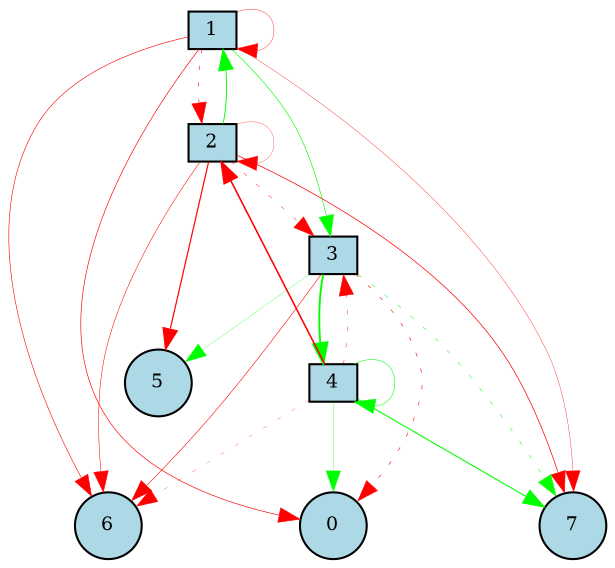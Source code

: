 digraph {
	node [fontsize=9 height=0.2 shape=circle width=0.2]
	1 [fillcolor=lightgray shape=box style=filled]
	2 [fillcolor=lightgray shape=box style=filled]
	3 [fillcolor=lightgray shape=box style=filled]
	4 [fillcolor=lightgray shape=box style=filled]
	0 [fillcolor=lightblue style=filled]
	1 [fillcolor=lightblue style=filled]
	2 [fillcolor=lightblue style=filled]
	3 [fillcolor=lightblue style=filled]
	4 [fillcolor=lightblue style=filled]
	5 [fillcolor=lightblue style=filled]
	6 [fillcolor=lightblue style=filled]
	7 [fillcolor=lightblue style=filled]
	3 -> 6 [color=red penwidth=0.2775711918193873 style=solid]
	2 -> 2 [color=red penwidth=0.13502578088141942 style=solid]
	1 -> 0 [color=red penwidth=0.3158393465609882 style=solid]
	1 -> 2 [color=red penwidth=0.2817717416905421 style=dotted]
	1 -> 1 [color=red penwidth=0.1789772432537979 style=solid]
	4 -> 2 [color=red penwidth=0.746306220621754 style=solid]
	3 -> 7 [color=green penwidth=0.2538096148723432 style=dotted]
	3 -> 0 [color=red penwidth=0.28246193850033696 style=dotted]
	2 -> 5 [color=red penwidth=0.5716859247722424 style=solid]
	4 -> 0 [color=green penwidth=0.14823495720382682 style=solid]
	3 -> 4 [color=green penwidth=0.894444966570829 style=solid]
	2 -> 7 [color=red penwidth=0.3460256365926092 style=solid]
	3 -> 5 [color=green penwidth=0.13341660542288697 style=solid]
	2 -> 1 [color=green penwidth=0.4454463126562518 style=solid]
	4 -> 4 [color=green penwidth=0.25869697855391127 style=solid]
	2 -> 3 [color=red penwidth=0.20491928889464617 style=dotted]
	1 -> 7 [color=red penwidth=0.17257761695718465 style=solid]
	4 -> 3 [color=red penwidth=0.2053542507040349 style=dotted]
	4 -> 6 [color=red penwidth=0.13424117450779488 style=dotted]
	1 -> 3 [color=green penwidth=0.308595661197048 style=solid]
	4 -> 7 [color=green penwidth=0.515945943525729 style=solid]
	1 -> 6 [color=red penwidth=0.2894057579624829 style=solid]
	2 -> 6 [color=red penwidth=0.2550172173590389 style=solid]
}

